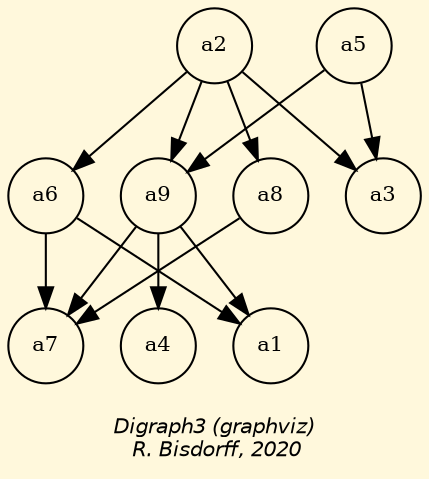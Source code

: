 digraph G {
graph [ bgcolor = cornsilk, ordering = out, fontname = "Helvetica-Oblique",
 fontsize = 12,
 label = "\nDigraph3 (graphviz)\n R. Bisdorff, 2020", size="7,7",fontsize=10];
a1 [shape = "circle", label = "a1", fontsize=10];
a2 [shape = "circle", label = "a2", fontsize=10];
a3 [shape = "circle", label = "a3", fontsize=10];
a4 [shape = "circle", label = "a4", fontsize=10];
a5 [shape = "circle", label = "a5", fontsize=10];
a6 [shape = "circle", label = "a6", fontsize=10];
a7 [shape = "circle", label = "a7", fontsize=10];
a8 [shape = "circle", label = "a8", fontsize=10];
a9 [shape = "circle", label = "a9", fontsize=10];
{ rank = 0; a2; a5; }
{ rank = 1; a6; a9; a8; }
{ rank = 2; a7; a4; a1; a3; }
a2-> a6 [style="setlinewidth(1)",color=black] ;
a2-> a9 [style="setlinewidth(1)",color=black] ;
a2-> a8 [style="setlinewidth(1)",color=black] ;
a2-> a3 [style="setlinewidth(1)",color=black] ;
a5-> a9 [style="setlinewidth(1)",color=black] ;
a5-> a3 [style="setlinewidth(1)",color=black] ;
a6-> a7 [style="setlinewidth(1)",color=black] ;
a6-> a1 [style="setlinewidth(1)",color=black] ;
a9-> a7 [style="setlinewidth(1)",color=black] ;
a9-> a4 [style="setlinewidth(1)",color=black] ;
a9-> a1 [style="setlinewidth(1)",color=black] ;
a8-> a7 [style="setlinewidth(1)",color=black] ;
}
 
